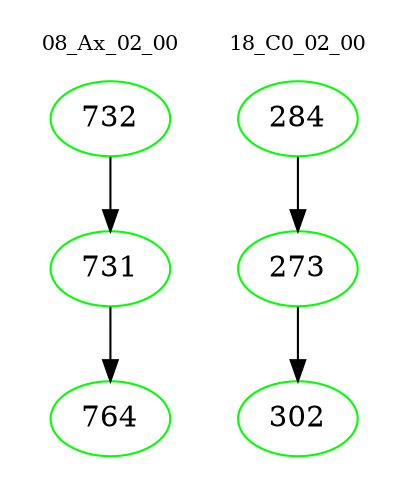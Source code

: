 digraph{
subgraph cluster_0 {
color = white
label = "08_Ax_02_00";
fontsize=10;
T0_732 [label="732", color="green"]
T0_732 -> T0_731 [color="black"]
T0_731 [label="731", color="green"]
T0_731 -> T0_764 [color="black"]
T0_764 [label="764", color="green"]
}
subgraph cluster_1 {
color = white
label = "18_C0_02_00";
fontsize=10;
T1_284 [label="284", color="green"]
T1_284 -> T1_273 [color="black"]
T1_273 [label="273", color="green"]
T1_273 -> T1_302 [color="black"]
T1_302 [label="302", color="green"]
}
}
